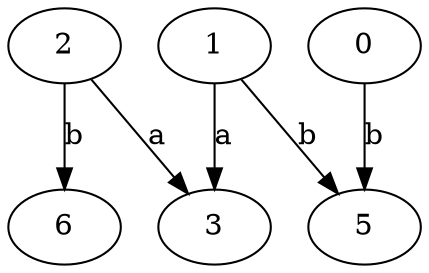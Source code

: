 strict digraph  {
1;
2;
3;
5;
0;
6;
1 -> 3  [label=a];
1 -> 5  [label=b];
2 -> 3  [label=a];
2 -> 6  [label=b];
0 -> 5  [label=b];
}
